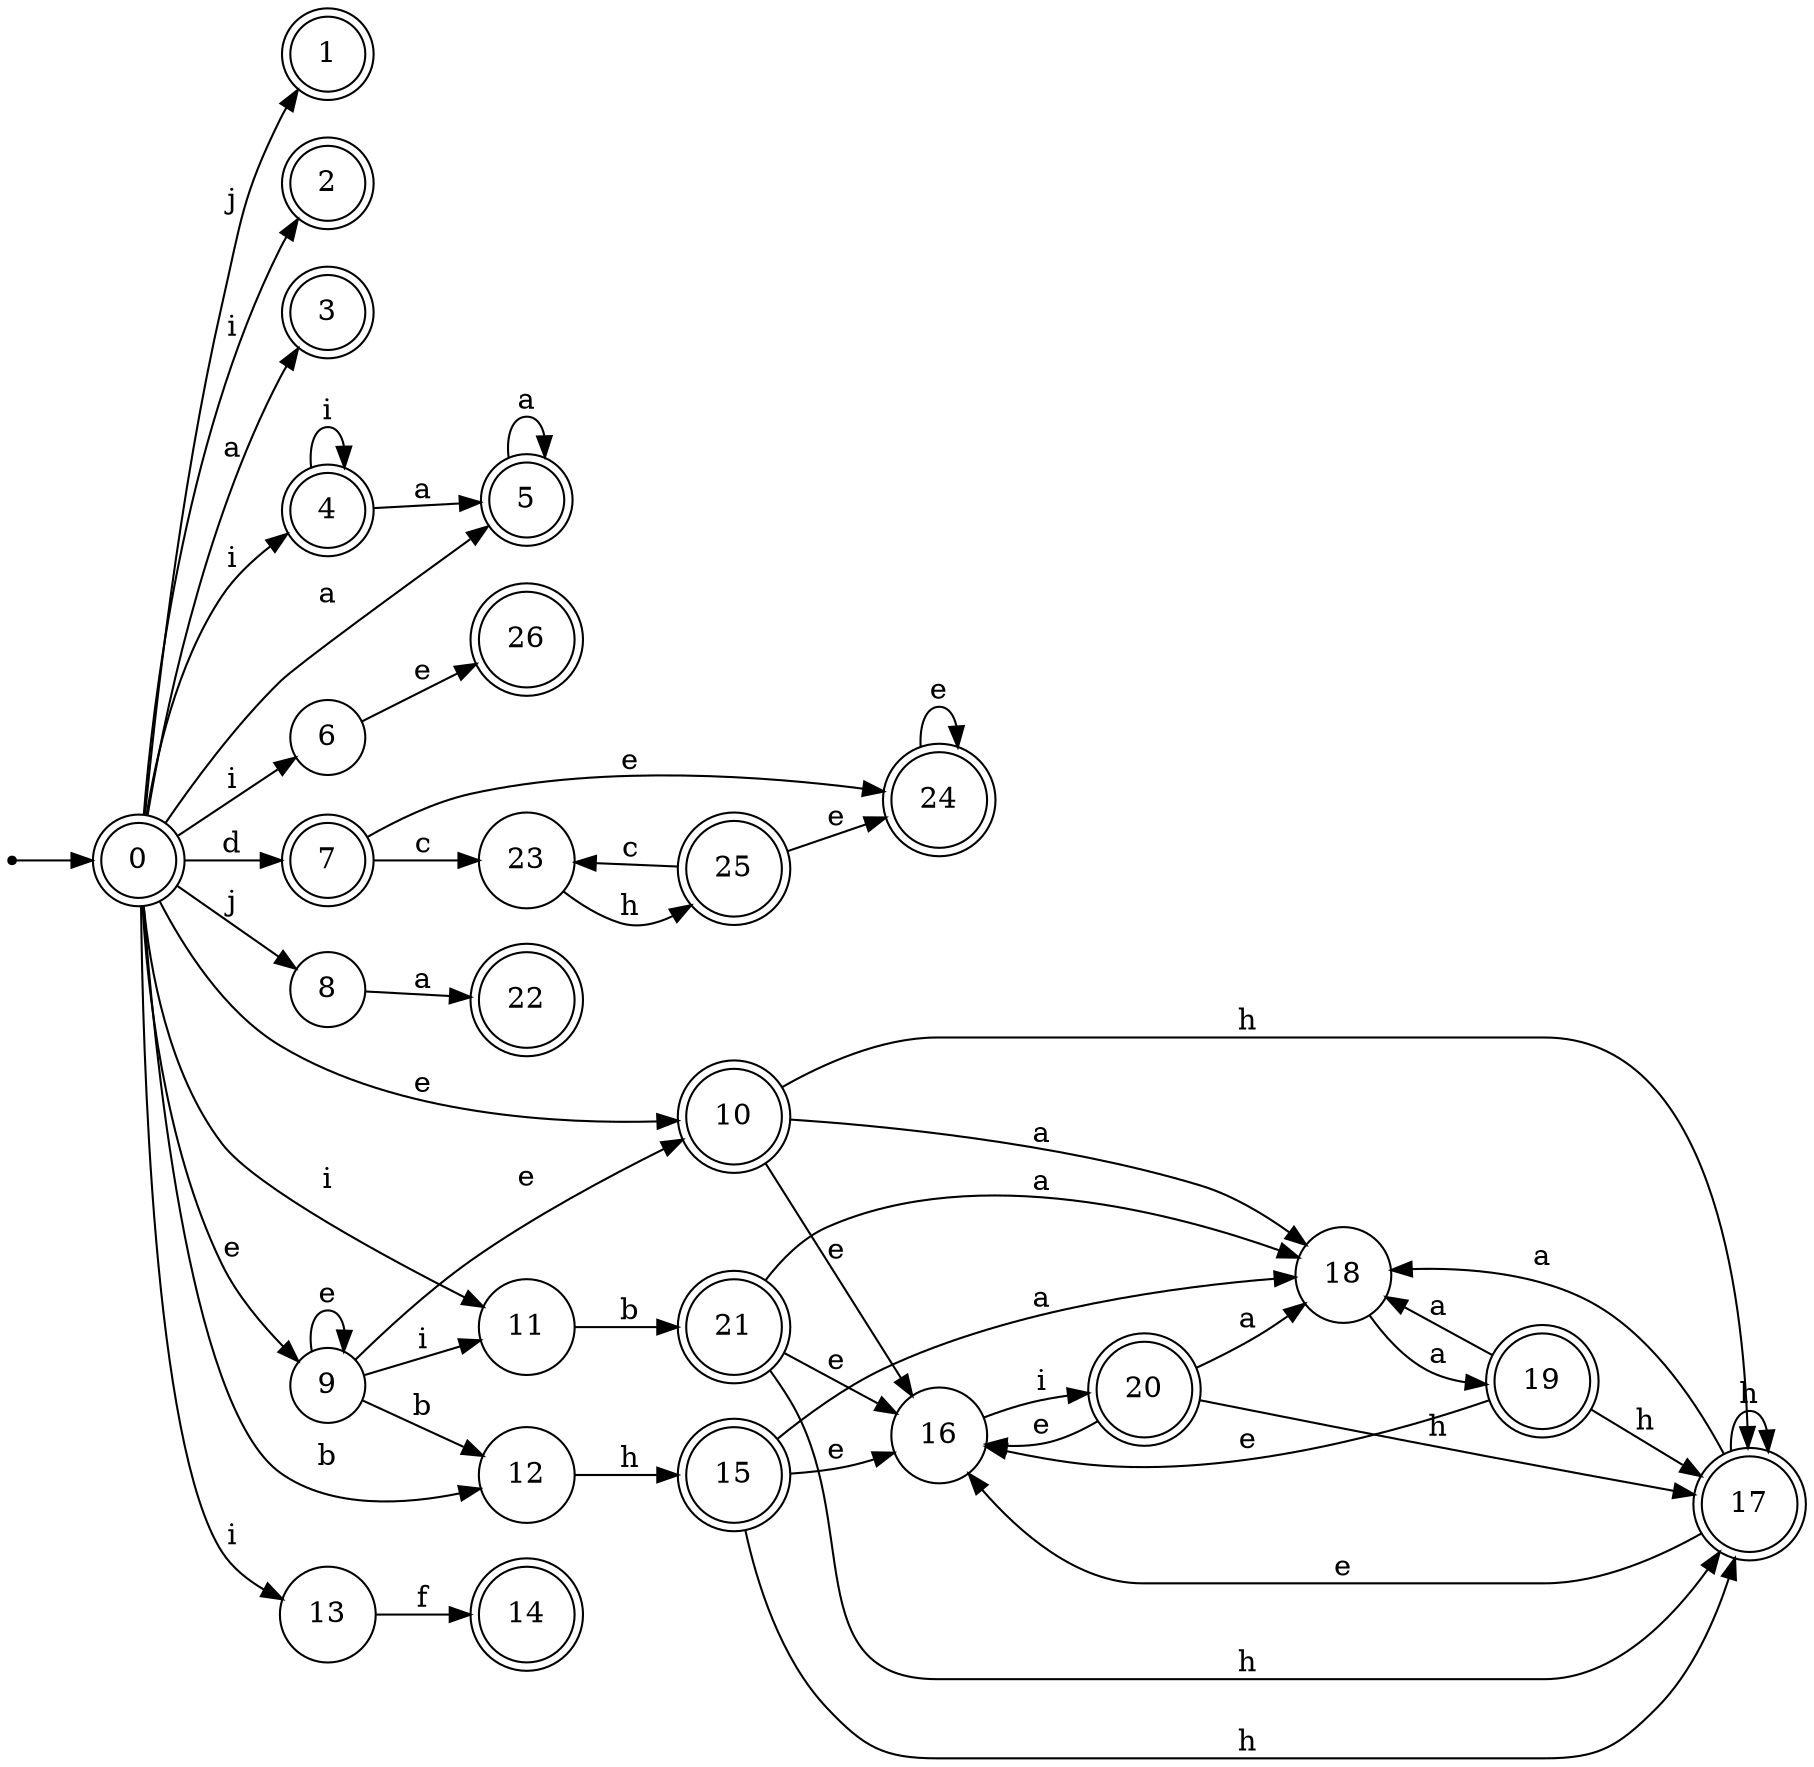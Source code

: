 digraph finite_state_machine {
rankdir=LR;
size="20,20";
node [shape = point]; "dummy0"
node [shape = doublecircle]; "0";"dummy0" -> "0";
node [shape = doublecircle]; "1";node [shape = doublecircle]; "2";node [shape = doublecircle]; "3";node [shape = doublecircle]; "4";node [shape = doublecircle]; "5";node [shape = circle]; "6";
node [shape = doublecircle]; "7";node [shape = circle]; "8";
node [shape = circle]; "9";
node [shape = doublecircle]; "10";node [shape = circle]; "11";
node [shape = circle]; "12";
node [shape = circle]; "13";
node [shape = doublecircle]; "14";node [shape = doublecircle]; "15";node [shape = circle]; "16";
node [shape = doublecircle]; "17";node [shape = circle]; "18";
node [shape = doublecircle]; "19";node [shape = doublecircle]; "20";node [shape = doublecircle]; "21";node [shape = doublecircle]; "22";node [shape = circle]; "23";
node [shape = doublecircle]; "24";node [shape = doublecircle]; "25";node [shape = doublecircle]; "26";"0" -> "8" [label = "j"];
 "0" -> "1" [label = "j"];
 "0" -> "2" [label = "i"];
 "0" -> "4" [label = "i"];
 "0" -> "6" [label = "i"];
 "0" -> "11" [label = "i"];
 "0" -> "13" [label = "i"];
 "0" -> "3" [label = "a"];
 "0" -> "5" [label = "a"];
 "0" -> "7" [label = "d"];
 "0" -> "9" [label = "e"];
 "0" -> "10" [label = "e"];
 "0" -> "12" [label = "b"];
 "13" -> "14" [label = "f"];
 "12" -> "15" [label = "h"];
 "15" -> "16" [label = "e"];
 "15" -> "17" [label = "h"];
 "15" -> "18" [label = "a"];
 "18" -> "19" [label = "a"];
 "19" -> "18" [label = "a"];
 "19" -> "16" [label = "e"];
 "19" -> "17" [label = "h"];
 "17" -> "17" [label = "h"];
 "17" -> "16" [label = "e"];
 "17" -> "18" [label = "a"];
 "16" -> "20" [label = "i"];
 "20" -> "16" [label = "e"];
 "20" -> "17" [label = "h"];
 "20" -> "18" [label = "a"];
 "11" -> "21" [label = "b"];
 "21" -> "16" [label = "e"];
 "21" -> "17" [label = "h"];
 "21" -> "18" [label = "a"];
 "10" -> "16" [label = "e"];
 "10" -> "17" [label = "h"];
 "10" -> "18" [label = "a"];
 "9" -> "9" [label = "e"];
 "9" -> "10" [label = "e"];
 "9" -> "11" [label = "i"];
 "9" -> "12" [label = "b"];
 "8" -> "22" [label = "a"];
 "7" -> "23" [label = "c"];
 "7" -> "24" [label = "e"];
 "24" -> "24" [label = "e"];
 "23" -> "25" [label = "h"];
 "25" -> "23" [label = "c"];
 "25" -> "24" [label = "e"];
 "6" -> "26" [label = "e"];
 "5" -> "5" [label = "a"];
 "4" -> "4" [label = "i"];
 "4" -> "5" [label = "a"];
 }
